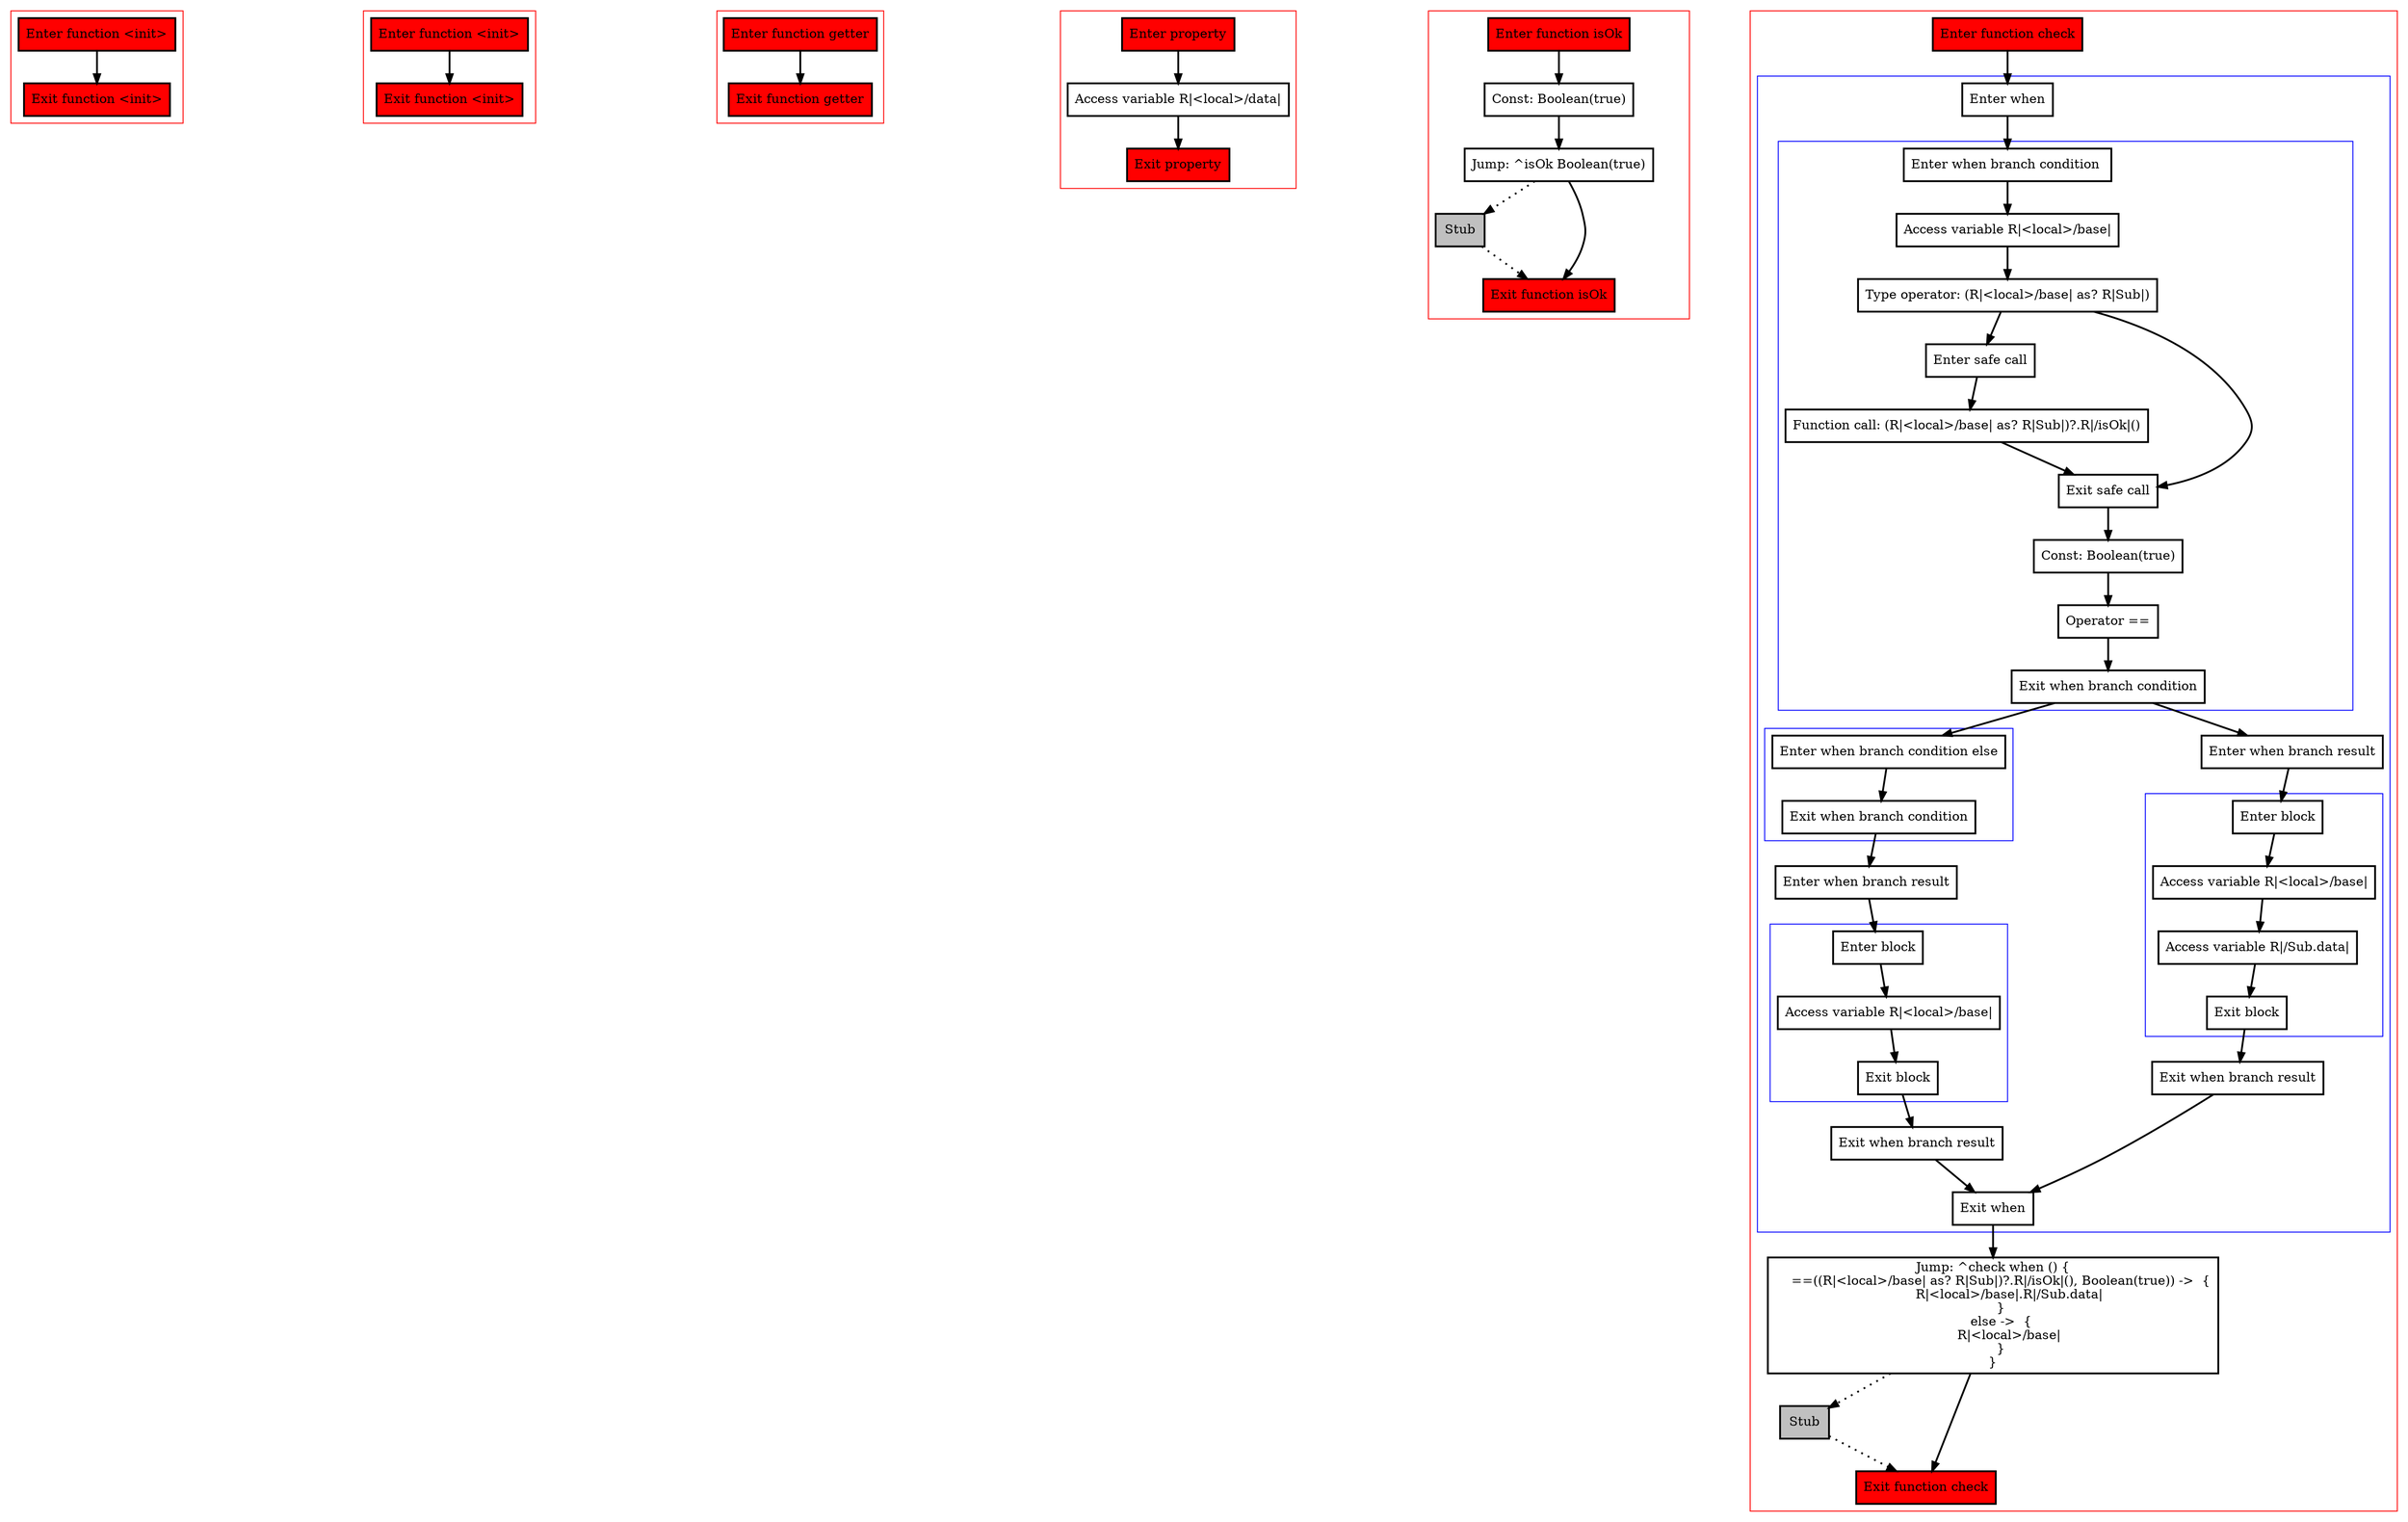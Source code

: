 digraph functionCallBound_kt {
    graph [nodesep=3]
    node [shape=box penwidth=2]
    edge [penwidth=2]

    subgraph cluster_0 {
        color=red
        0 [label="Enter function <init>" style="filled" fillcolor=red];
        1 [label="Exit function <init>" style="filled" fillcolor=red];
    }

    0 -> {1};

    subgraph cluster_1 {
        color=red
        2 [label="Enter function <init>" style="filled" fillcolor=red];
        3 [label="Exit function <init>" style="filled" fillcolor=red];
    }

    2 -> {3};

    subgraph cluster_2 {
        color=red
        4 [label="Enter function getter" style="filled" fillcolor=red];
        5 [label="Exit function getter" style="filled" fillcolor=red];
    }

    4 -> {5};

    subgraph cluster_3 {
        color=red
        6 [label="Enter property" style="filled" fillcolor=red];
        7 [label="Access variable R|<local>/data|"];
        8 [label="Exit property" style="filled" fillcolor=red];
    }

    6 -> {7};
    7 -> {8};

    subgraph cluster_4 {
        color=red
        9 [label="Enter function isOk" style="filled" fillcolor=red];
        10 [label="Const: Boolean(true)"];
        11 [label="Jump: ^isOk Boolean(true)"];
        12 [label="Stub" style="filled" fillcolor=gray];
        13 [label="Exit function isOk" style="filled" fillcolor=red];
    }

    9 -> {10};
    10 -> {11};
    11 -> {13};
    11 -> {12} [style=dotted];
    12 -> {13} [style=dotted];

    subgraph cluster_5 {
        color=red
        14 [label="Enter function check" style="filled" fillcolor=red];
        subgraph cluster_6 {
            color=blue
            15 [label="Enter when"];
            subgraph cluster_7 {
                color=blue
                16 [label="Enter when branch condition "];
                17 [label="Access variable R|<local>/base|"];
                18 [label="Type operator: (R|<local>/base| as? R|Sub|)"];
                19 [label="Enter safe call"];
                20 [label="Function call: (R|<local>/base| as? R|Sub|)?.R|/isOk|()"];
                21 [label="Exit safe call"];
                22 [label="Const: Boolean(true)"];
                23 [label="Operator =="];
                24 [label="Exit when branch condition"];
            }
            subgraph cluster_8 {
                color=blue
                25 [label="Enter when branch condition else"];
                26 [label="Exit when branch condition"];
            }
            27 [label="Enter when branch result"];
            subgraph cluster_9 {
                color=blue
                28 [label="Enter block"];
                29 [label="Access variable R|<local>/base|"];
                30 [label="Exit block"];
            }
            31 [label="Exit when branch result"];
            32 [label="Enter when branch result"];
            subgraph cluster_10 {
                color=blue
                33 [label="Enter block"];
                34 [label="Access variable R|<local>/base|"];
                35 [label="Access variable R|/Sub.data|"];
                36 [label="Exit block"];
            }
            37 [label="Exit when branch result"];
            38 [label="Exit when"];
        }
        39 [label="Jump: ^check when () {
    ==((R|<local>/base| as? R|Sub|)?.R|/isOk|(), Boolean(true)) ->  {
        R|<local>/base|.R|/Sub.data|
    }
    else ->  {
        R|<local>/base|
    }
}
"];
        40 [label="Stub" style="filled" fillcolor=gray];
        41 [label="Exit function check" style="filled" fillcolor=red];
    }

    14 -> {15};
    15 -> {16};
    16 -> {17};
    17 -> {18};
    18 -> {19 21};
    19 -> {20};
    20 -> {21};
    21 -> {22};
    22 -> {23};
    23 -> {24};
    24 -> {32 25};
    25 -> {26};
    26 -> {27};
    27 -> {28};
    28 -> {29};
    29 -> {30};
    30 -> {31};
    31 -> {38};
    32 -> {33};
    33 -> {34};
    34 -> {35};
    35 -> {36};
    36 -> {37};
    37 -> {38};
    38 -> {39};
    39 -> {41};
    39 -> {40} [style=dotted];
    40 -> {41} [style=dotted];

}
